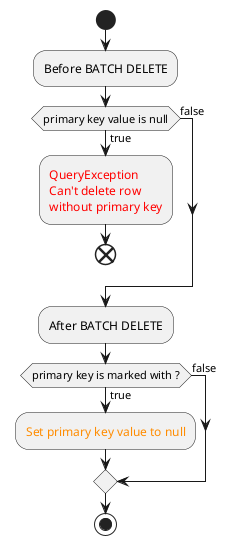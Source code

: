 @startuml
start

:Before BATCH DELETE;

if (primary key value is null) then(true)
    :<color:red>QueryException
    <color:red>Can't delete row
    <color:red>without primary key;
    end
else (false)
endif

:After BATCH DELETE;

if (primary key is marked with ?) then(true)
    :<color:darkorange>Set primary key value to null;
else (false)
endif

stop
@enduml
